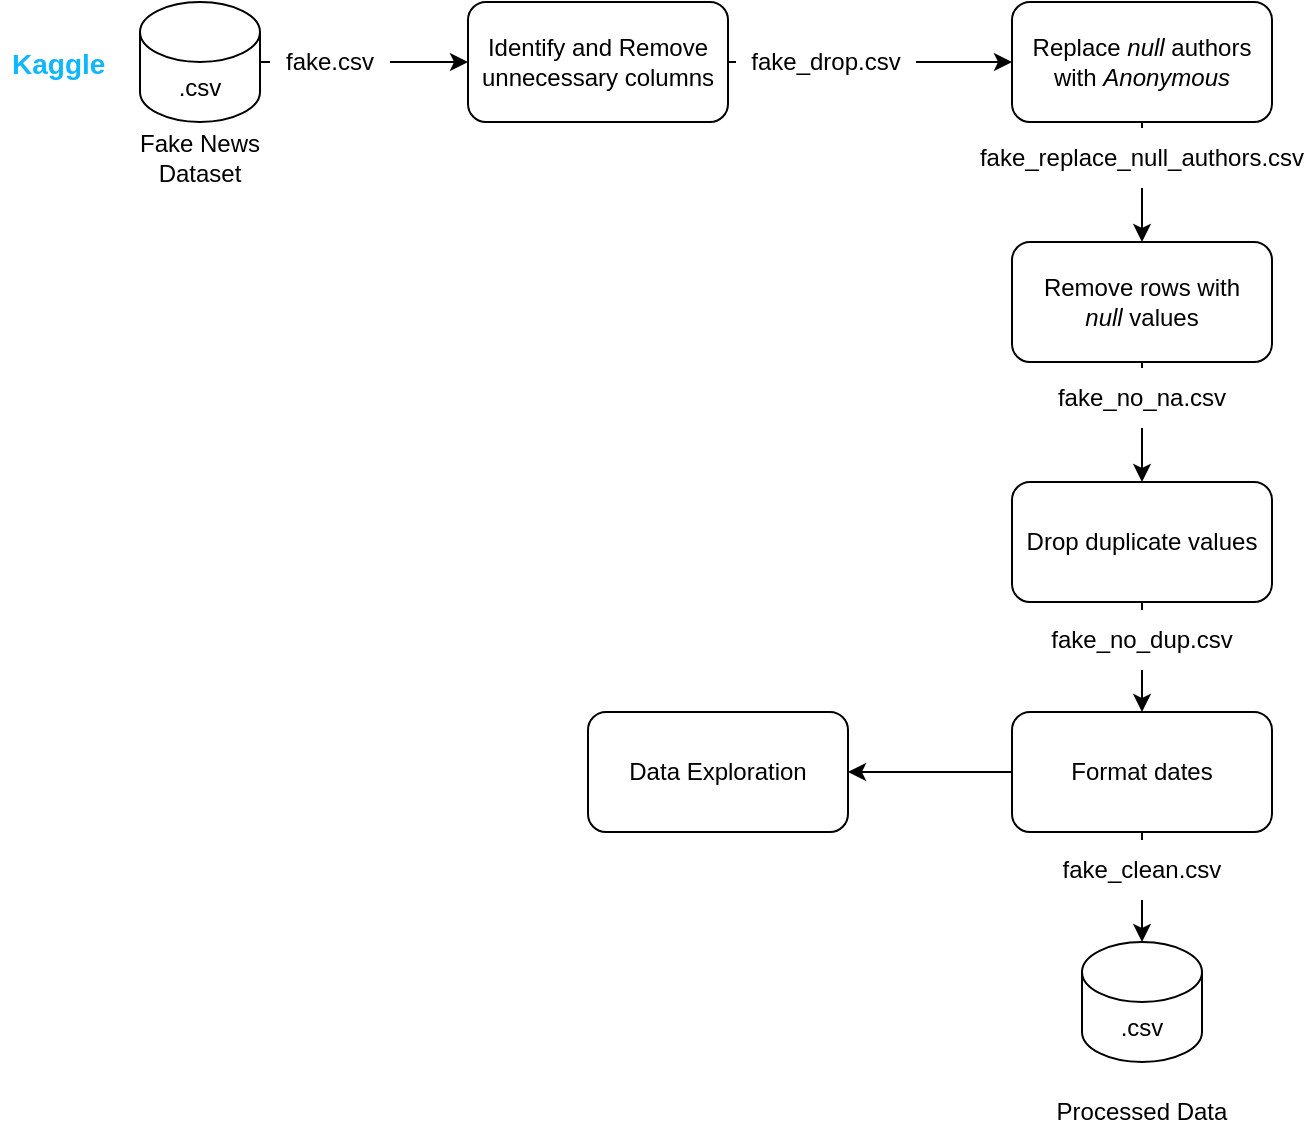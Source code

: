 <mxfile version="20.3.7" type="device"><diagram id="-NFWLm6rSdPlSAHvmUm3" name="Page-1"><mxGraphModel dx="1138" dy="620" grid="1" gridSize="10" guides="1" tooltips="1" connect="1" arrows="1" fold="1" page="1" pageScale="1" pageWidth="827" pageHeight="1169" math="0" shadow="0"><root><mxCell id="0"/><mxCell id="1" parent="0"/><mxCell id="7EePnHCJqwBqudML2DbD-1" value=".csv" style="shape=cylinder3;whiteSpace=wrap;html=1;boundedLbl=1;backgroundOutline=1;size=15;" vertex="1" parent="1"><mxGeometry x="106" y="170" width="60" height="60" as="geometry"/></mxCell><mxCell id="7EePnHCJqwBqudML2DbD-2" value="Kaggle" style="text;strokeColor=none;fillColor=none;align=left;verticalAlign=middle;spacingLeft=4;spacingRight=4;overflow=hidden;points=[[0,0.5],[1,0.5]];portConstraint=eastwest;rotatable=0;fontStyle=1;fontColor=#0FB7FF;fontSize=14;" vertex="1" parent="1"><mxGeometry x="36" y="185" width="80" height="30" as="geometry"/></mxCell><mxCell id="7EePnHCJqwBqudML2DbD-4" value="Identify and Remove unnecessary columns" style="rounded=1;whiteSpace=wrap;html=1;fontSize=12;fontColor=#000000;" vertex="1" parent="1"><mxGeometry x="270" y="170" width="130" height="60" as="geometry"/></mxCell><mxCell id="7EePnHCJqwBqudML2DbD-6" value="Replace &lt;i&gt;null&lt;/i&gt;&amp;nbsp;authors with &lt;i&gt;Anonymous&lt;/i&gt;" style="rounded=1;whiteSpace=wrap;html=1;fontSize=12;fontColor=#000000;" vertex="1" parent="1"><mxGeometry x="542" y="170" width="130" height="60" as="geometry"/></mxCell><mxCell id="7EePnHCJqwBqudML2DbD-7" value="" style="endArrow=classic;html=1;rounded=0;fontSize=12;fontColor=#000000;entryX=0;entryY=0.5;entryDx=0;entryDy=0;exitX=1;exitY=0.5;exitDx=0;exitDy=0;startArrow=none;" edge="1" parent="1" source="7EePnHCJqwBqudML2DbD-21" target="7EePnHCJqwBqudML2DbD-6"><mxGeometry width="50" height="50" relative="1" as="geometry"><mxPoint x="390" y="340" as="sourcePoint"/><mxPoint x="440" y="290" as="targetPoint"/></mxGeometry></mxCell><mxCell id="7EePnHCJqwBqudML2DbD-8" value="Remove&lt;i&gt;&amp;nbsp;&lt;/i&gt;rows with &lt;i&gt;null&lt;/i&gt;&amp;nbsp;values" style="rounded=1;whiteSpace=wrap;html=1;fontSize=12;fontColor=#000000;" vertex="1" parent="1"><mxGeometry x="542" y="290" width="130" height="60" as="geometry"/></mxCell><mxCell id="7EePnHCJqwBqudML2DbD-9" value="Drop duplicate values" style="rounded=1;whiteSpace=wrap;html=1;fontSize=12;fontColor=#000000;" vertex="1" parent="1"><mxGeometry x="542" y="410" width="130" height="60" as="geometry"/></mxCell><mxCell id="7EePnHCJqwBqudML2DbD-10" value="" style="endArrow=classic;html=1;rounded=0;fontSize=12;fontColor=#000000;exitX=0.5;exitY=1;exitDx=0;exitDy=0;entryX=0.5;entryY=0;entryDx=0;entryDy=0;startArrow=none;" edge="1" parent="1" source="7EePnHCJqwBqudML2DbD-23" target="7EePnHCJqwBqudML2DbD-8"><mxGeometry width="50" height="50" relative="1" as="geometry"><mxPoint x="462" y="350" as="sourcePoint"/><mxPoint x="512" y="300" as="targetPoint"/></mxGeometry></mxCell><mxCell id="7EePnHCJqwBqudML2DbD-11" value="" style="endArrow=classic;html=1;rounded=0;fontSize=12;fontColor=#000000;exitX=0.5;exitY=1;exitDx=0;exitDy=0;entryX=0.5;entryY=0;entryDx=0;entryDy=0;startArrow=none;" edge="1" parent="1" source="7EePnHCJqwBqudML2DbD-25" target="7EePnHCJqwBqudML2DbD-9"><mxGeometry width="50" height="50" relative="1" as="geometry"><mxPoint x="462" y="350" as="sourcePoint"/><mxPoint x="512" y="300" as="targetPoint"/></mxGeometry></mxCell><mxCell id="7EePnHCJqwBqudML2DbD-12" value=".csv" style="shape=cylinder3;whiteSpace=wrap;html=1;boundedLbl=1;backgroundOutline=1;size=15;fontSize=12;fontColor=#000000;" vertex="1" parent="1"><mxGeometry x="577" y="640" width="60" height="60" as="geometry"/></mxCell><mxCell id="7EePnHCJqwBqudML2DbD-13" value="" style="endArrow=classic;html=1;rounded=0;fontSize=12;fontColor=#000000;exitX=0.5;exitY=1;exitDx=0;exitDy=0;entryX=0.5;entryY=0;entryDx=0;entryDy=0;startArrow=none;" edge="1" parent="1" source="7EePnHCJqwBqudML2DbD-27" target="7EePnHCJqwBqudML2DbD-15"><mxGeometry width="50" height="50" relative="1" as="geometry"><mxPoint x="462" y="450" as="sourcePoint"/><mxPoint x="512" y="400" as="targetPoint"/></mxGeometry></mxCell><mxCell id="7EePnHCJqwBqudML2DbD-15" value="Format dates" style="rounded=1;whiteSpace=wrap;html=1;fontSize=12;fontColor=#000000;" vertex="1" parent="1"><mxGeometry x="542" y="525" width="130" height="60" as="geometry"/></mxCell><mxCell id="7EePnHCJqwBqudML2DbD-16" value="" style="endArrow=classic;html=1;rounded=0;fontSize=12;fontColor=#000000;exitX=0.5;exitY=1;exitDx=0;exitDy=0;startArrow=none;" edge="1" parent="1" source="7EePnHCJqwBqudML2DbD-35" target="7EePnHCJqwBqudML2DbD-12"><mxGeometry width="50" height="50" relative="1" as="geometry"><mxPoint x="462" y="530" as="sourcePoint"/><mxPoint x="512" y="480" as="targetPoint"/></mxGeometry></mxCell><mxCell id="7EePnHCJqwBqudML2DbD-17" value="Data Exploration" style="rounded=1;whiteSpace=wrap;html=1;fontSize=12;fontColor=#000000;" vertex="1" parent="1"><mxGeometry x="330" y="525" width="130" height="60" as="geometry"/></mxCell><mxCell id="7EePnHCJqwBqudML2DbD-18" value="" style="endArrow=classic;html=1;rounded=0;fontSize=12;fontColor=#000000;" edge="1" parent="1" source="7EePnHCJqwBqudML2DbD-15" target="7EePnHCJqwBqudML2DbD-17"><mxGeometry width="50" height="50" relative="1" as="geometry"><mxPoint x="390" y="530" as="sourcePoint"/><mxPoint x="440" y="480" as="targetPoint"/></mxGeometry></mxCell><mxCell id="7EePnHCJqwBqudML2DbD-19" value="Processed Data" style="text;html=1;strokeColor=none;fillColor=none;align=center;verticalAlign=middle;whiteSpace=wrap;rounded=0;fontSize=12;fontColor=#000000;" vertex="1" parent="1"><mxGeometry x="562" y="710" width="90" height="30" as="geometry"/></mxCell><mxCell id="7EePnHCJqwBqudML2DbD-21" value="fake_drop.csv" style="text;html=1;strokeColor=none;fillColor=none;align=center;verticalAlign=middle;whiteSpace=wrap;rounded=0;fontSize=12;fontColor=#000000;" vertex="1" parent="1"><mxGeometry x="404" y="185" width="90" height="30" as="geometry"/></mxCell><mxCell id="7EePnHCJqwBqudML2DbD-22" value="" style="endArrow=none;html=1;rounded=0;fontSize=12;fontColor=#000000;entryX=0;entryY=0.5;entryDx=0;entryDy=0;exitX=1;exitY=0.5;exitDx=0;exitDy=0;" edge="1" parent="1" source="7EePnHCJqwBqudML2DbD-4" target="7EePnHCJqwBqudML2DbD-21"><mxGeometry width="50" height="50" relative="1" as="geometry"><mxPoint x="400" y="200" as="sourcePoint"/><mxPoint x="542" y="200" as="targetPoint"/></mxGeometry></mxCell><mxCell id="7EePnHCJqwBqudML2DbD-23" value="fake_replace_null_authors.csv" style="text;html=1;strokeColor=none;fillColor=none;align=center;verticalAlign=middle;whiteSpace=wrap;rounded=0;fontSize=12;fontColor=#000000;" vertex="1" parent="1"><mxGeometry x="562" y="233" width="90" height="30" as="geometry"/></mxCell><mxCell id="7EePnHCJqwBqudML2DbD-24" value="" style="endArrow=none;html=1;rounded=0;fontSize=12;fontColor=#000000;exitX=0.5;exitY=1;exitDx=0;exitDy=0;entryX=0.5;entryY=0;entryDx=0;entryDy=0;" edge="1" parent="1" source="7EePnHCJqwBqudML2DbD-6" target="7EePnHCJqwBqudML2DbD-23"><mxGeometry width="50" height="50" relative="1" as="geometry"><mxPoint x="607" y="230" as="sourcePoint"/><mxPoint x="607" y="290" as="targetPoint"/></mxGeometry></mxCell><mxCell id="7EePnHCJqwBqudML2DbD-25" value="fake_no_na.csv" style="text;html=1;strokeColor=none;fillColor=none;align=center;verticalAlign=middle;whiteSpace=wrap;rounded=0;fontSize=12;fontColor=#000000;" vertex="1" parent="1"><mxGeometry x="562" y="353" width="90" height="30" as="geometry"/></mxCell><mxCell id="7EePnHCJqwBqudML2DbD-26" value="" style="endArrow=none;html=1;rounded=0;fontSize=12;fontColor=#000000;exitX=0.5;exitY=1;exitDx=0;exitDy=0;entryX=0.5;entryY=0;entryDx=0;entryDy=0;" edge="1" parent="1" source="7EePnHCJqwBqudML2DbD-8" target="7EePnHCJqwBqudML2DbD-25"><mxGeometry width="50" height="50" relative="1" as="geometry"><mxPoint x="607" y="350" as="sourcePoint"/><mxPoint x="607" y="410" as="targetPoint"/></mxGeometry></mxCell><mxCell id="7EePnHCJqwBqudML2DbD-27" value="fake_no_dup.csv" style="text;html=1;strokeColor=none;fillColor=none;align=center;verticalAlign=middle;whiteSpace=wrap;rounded=0;fontSize=12;fontColor=#000000;" vertex="1" parent="1"><mxGeometry x="562" y="474" width="90" height="30" as="geometry"/></mxCell><mxCell id="7EePnHCJqwBqudML2DbD-28" value="" style="endArrow=none;html=1;rounded=0;fontSize=12;fontColor=#000000;exitX=0.5;exitY=1;exitDx=0;exitDy=0;entryX=0.5;entryY=0;entryDx=0;entryDy=0;" edge="1" parent="1" source="7EePnHCJqwBqudML2DbD-9" target="7EePnHCJqwBqudML2DbD-27"><mxGeometry width="50" height="50" relative="1" as="geometry"><mxPoint x="607" y="470" as="sourcePoint"/><mxPoint x="607" y="525" as="targetPoint"/></mxGeometry></mxCell><mxCell id="7EePnHCJqwBqudML2DbD-30" value="" style="endArrow=none;html=1;rounded=0;fontSize=14;fontColor=#0FB7FF;exitX=1;exitY=0.5;exitDx=0;exitDy=0;exitPerimeter=0;entryX=0;entryY=0.5;entryDx=0;entryDy=0;" edge="1" parent="1" source="7EePnHCJqwBqudML2DbD-1"><mxGeometry width="50" height="50" relative="1" as="geometry"><mxPoint x="166" y="200" as="sourcePoint"/><mxPoint x="166" y="200" as="targetPoint"/></mxGeometry></mxCell><mxCell id="7EePnHCJqwBqudML2DbD-32" value="" style="endArrow=classic;html=1;rounded=0;fontSize=12;fontColor=#000000;startArrow=none;" edge="1" parent="1" source="7EePnHCJqwBqudML2DbD-14" target="7EePnHCJqwBqudML2DbD-4"><mxGeometry width="50" height="50" relative="1" as="geometry"><mxPoint x="390" y="400" as="sourcePoint"/><mxPoint x="440" y="350" as="targetPoint"/></mxGeometry></mxCell><mxCell id="7EePnHCJqwBqudML2DbD-14" value="fake.csv" style="text;html=1;strokeColor=none;fillColor=none;align=center;verticalAlign=middle;whiteSpace=wrap;rounded=0;fontSize=12;fontColor=#000000;" vertex="1" parent="1"><mxGeometry x="171" y="185" width="60" height="30" as="geometry"/></mxCell><mxCell id="7EePnHCJqwBqudML2DbD-33" value="" style="endArrow=none;html=1;rounded=0;fontSize=12;fontColor=#000000;" edge="1" parent="1" source="7EePnHCJqwBqudML2DbD-1" target="7EePnHCJqwBqudML2DbD-14"><mxGeometry width="50" height="50" relative="1" as="geometry"><mxPoint x="166" y="200" as="sourcePoint"/><mxPoint x="286" y="200" as="targetPoint"/></mxGeometry></mxCell><mxCell id="7EePnHCJqwBqudML2DbD-34" value="Fake News&lt;br&gt;Dataset" style="text;html=1;strokeColor=none;fillColor=none;align=center;verticalAlign=middle;whiteSpace=wrap;rounded=0;fontSize=12;fontColor=#000000;" vertex="1" parent="1"><mxGeometry x="89" y="233" width="94" height="30" as="geometry"/></mxCell><mxCell id="7EePnHCJqwBqudML2DbD-35" value="fake_clean.csv" style="text;html=1;strokeColor=none;fillColor=none;align=center;verticalAlign=middle;whiteSpace=wrap;rounded=0;fontSize=12;fontColor=#000000;" vertex="1" parent="1"><mxGeometry x="562" y="589" width="90" height="30" as="geometry"/></mxCell><mxCell id="7EePnHCJqwBqudML2DbD-36" value="" style="endArrow=none;html=1;rounded=0;fontSize=12;fontColor=#000000;exitX=0.5;exitY=1;exitDx=0;exitDy=0;" edge="1" parent="1" source="7EePnHCJqwBqudML2DbD-15" target="7EePnHCJqwBqudML2DbD-35"><mxGeometry width="50" height="50" relative="1" as="geometry"><mxPoint x="607" y="585" as="sourcePoint"/><mxPoint x="607" y="630" as="targetPoint"/></mxGeometry></mxCell></root></mxGraphModel></diagram></mxfile>